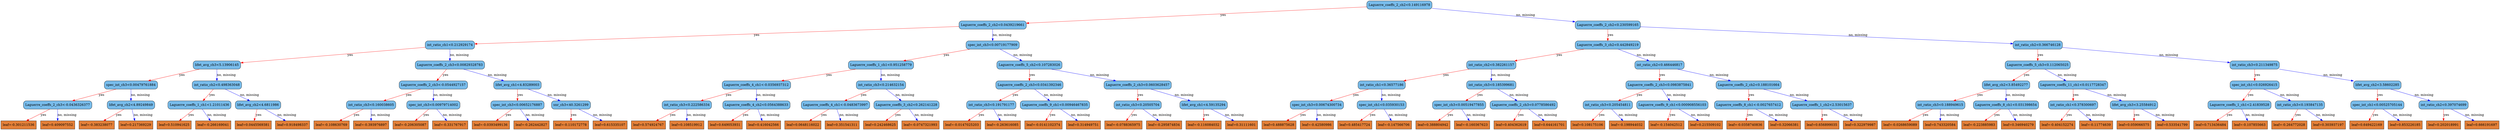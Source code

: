 digraph {
	graph [bb="0,0,8708,567",
		rankdir=TB
	];
	node [label="\N"];
	0	[fillcolor="#78bceb",
		height=0.5,
		label="Laguerre_coeffs_2_ch2<0.149116978",
		pos="4700.1,549",
		shape=box,
		style="filled, rounded",
		width=3.1076];
	1	[fillcolor="#78bceb",
		height=0.5,
		label="Laguerre_coeffs_2_ch2<0.0439219661",
		pos="3207.1,460.5",
		shape=box,
		style="filled, rounded",
		width=3.2014];
	0 -> 1	[color="#FF0000",
		label=yes,
		lp="4097.1,504.75",
		pos="e,3322.7,468.2 4587.9,541.5 4315.5,525.72 3620.8,485.47 3334,468.85"];
	2	[fillcolor="#78bceb",
		height=0.5,
		label="Laguerre_coeffs_2_ch2<0.230599165",
		pos="5459.1,460.5",
		shape=box,
		style="filled, rounded",
		width=3.1076];
	0 -> 2	[color="#0000FF",
		label="no, missing",
		lp="5180,504.75",
		pos="e,5347,474.28 4812.1,535.24 4952.1,519.29 5190.8,492.08 5335.8,475.55"];
	3	[fillcolor="#78bceb",
		height=0.5,
		label="int_ratio_ch1<0.212929174",
		pos="1621.1,372",
		shape=box,
		style="filled, rounded",
		width=2.3264];
	1 -> 3	[color="#FF0000",
		label=yes,
		lp="2566.1,416.25",
		pos="e,1705,377.57 3091.5,453.19 2791.3,436.82 1991.8,393.22 1716.1,378.18"];
	4	[fillcolor="#78bceb",
		height=0.5,
		label="spec_int_ch3<0.00719177909",
		pos="3207.1,372",
		shape=box,
		style="filled, rounded",
		width=2.5035];
	1 -> 4	[color="#0000FF",
		label="no, missing",
		lp="3239,416.25",
		pos="e,3207.1,390.35 3207.1,442.41 3207.1,430.76 3207.1,415.05 3207.1,401.52"];
	5	[fillcolor="#78bceb",
		height=0.5,
		label="Laguerre_coeffs_3_ch2<0.442849219",
		pos="5459.1,372",
		shape=box,
		style="filled, rounded",
		width=3.1076];
	2 -> 5	[color="#FF0000",
		label=yes,
		lp="5468.1,416.25",
		pos="e,5459.1,390.35 5459.1,442.41 5459.1,430.76 5459.1,415.05 5459.1,401.52"];
	6	[fillcolor="#78bceb",
		height=0.5,
		label="int_ratio_ch2<0.366746128",
		pos="7057.1,372",
		shape=box,
		style="filled, rounded",
		width=2.3264];
	2 -> 6	[color="#0000FF",
		label="no, missing",
		lp="6434,416.25",
		pos="e,6973,377.56 5571.5,453.42 5870.7,437.22 6682.9,393.26 6961.7,378.17"];
	7	[fillcolor="#78bceb",
		height=0.5,
		label="lifet_avg_ch3<5.13906145",
		pos="807.12,283.5",
		shape=box,
		style="filled, rounded",
		width=2.2639];
	3 -> 7	[color="#FF0000",
		label=yes,
		lp="1296.1,327.75",
		pos="e,888.9,293.19 1537.1,362.07 1383.8,345.78 1059.8,311.35 900.11,294.38"];
	8	[fillcolor="#78bceb",
		height=0.5,
		label="Laguerre_coeffs_2_ch3<0.00829328783",
		pos="1621.1,283.5",
		shape=box,
		style="filled, rounded",
		width=3.2951];
	3 -> 8	[color="#0000FF",
		label="no, missing",
		lp="1653,327.75",
		pos="e,1621.1,301.85 1621.1,353.91 1621.1,342.26 1621.1,326.55 1621.1,313.02"];
	9	[fillcolor="#78bceb",
		height=0.5,
		label="Laguerre_coeffs_1_ch1<0.951258779",
		pos="2939.1,283.5",
		shape=box,
		style="filled, rounded",
		width=3.1076];
	4 -> 9	[color="#FF0000",
		label=yes,
		lp="3107.1,327.75",
		pos="e,2993,301.87 3153.2,353.6 3110.1,339.67 3049.4,320.09 3003.6,305.32"];
	10	[fillcolor="#78bceb",
		height=0.5,
		label="Laguerre_coeffs_5_ch2<0.107283026",
		pos="3662.1,283.5",
		shape=box,
		style="filled, rounded",
		width=3.1076];
	4 -> 10	[color="#0000FF",
		label="no, missing",
		lp="3508,327.75",
		pos="e,3570.3,301.96 3297.6,353.81 3373.1,339.45 3480.7,319 3559.4,304.03"];
	15	[fillcolor="#78bceb",
		height=0.5,
		label="spec_int_ch3<0.00479761884",
		pos="438.12,195",
		shape=box,
		style="filled, rounded",
		width=2.5035];
	7 -> 15	[color="#FF0000",
		label=yes,
		lp="665.12,239.25",
		pos="e,512.55,213.45 732.9,265.1 672.44,250.93 587.04,230.91 523.71,216.06"];
	16	[fillcolor="#78bceb",
		height=0.5,
		label="int_ratio_ch2<0.498363048",
		pos="807.12,195",
		shape=box,
		style="filled, rounded",
		width=2.3264];
	7 -> 16	[color="#0000FF",
		label="no, missing",
		lp="839,239.25",
		pos="e,807.12,213.35 807.12,265.41 807.12,253.76 807.12,238.05 807.12,224.52"];
	17	[fillcolor="#78bceb",
		height=0.5,
		label="Laguerre_coeffs_2_ch3<-0.0544927157",
		pos="1484.1,195",
		shape=box,
		style="filled, rounded",
		width=3.2639];
	8 -> 17	[color="#FF0000",
		label=yes,
		lp="1574.1,239.25",
		pos="e,1511.5,213.27 1593.7,265.2 1572.9,252.06 1544.1,233.85 1521.2,219.4"];
	18	[fillcolor="#78bceb",
		height=0.5,
		label="lifet_avg_ch1<4.83289003",
		pos="1759.1,195",
		shape=box,
		style="filled, rounded",
		width=2.2639];
	8 -> 18	[color="#0000FF",
		label="no, missing",
		lp="1735,239.25",
		pos="e,1731.6,213.27 1648.7,265.2 1669.8,252 1699,233.68 1722.1,219.21"];
	31	[fillcolor="#78bceb",
		height=0.5,
		label="Laguerre_coeffs_2_ch3<-0.0436326377",
		pos="196.12,106.5",
		shape=box,
		style="filled, rounded",
		width=3.2639];
	15 -> 31	[color="#FF0000",
		label=yes,
		lp="348.12,150.75",
		pos="e,244.73,124.87 389.44,176.6 350.8,162.79 296.61,143.42 255.44,128.7"];
	32	[fillcolor="#78bceb",
		height=0.5,
		label="lifet_avg_ch2<4.89249849",
		pos="438.12,106.5",
		shape=box,
		style="filled, rounded",
		width=2.2639];
	15 -> 32	[color="#0000FF",
		label="no, missing",
		lp="470,150.75",
		pos="e,438.12,124.85 438.12,176.91 438.12,165.26 438.12,149.55 438.12,136.02"];
	33	[fillcolor="#78bceb",
		height=0.5,
		label="Laguerre_coeffs_1_ch1<1.21011436",
		pos="705.12,106.5",
		shape=box,
		style="filled, rounded",
		width=3.0139];
	16 -> 33	[color="#FF0000",
		label=yes,
		lp="775.12,150.75",
		pos="e,725.58,124.85 786.97,176.91 771.84,164.08 750.91,146.33 734.01,131.99"];
	34	[fillcolor="#78bceb",
		height=0.5,
		label="lifet_avg_ch2<4.6811986",
		pos="910.12,106.5",
		shape=box,
		style="filled, rounded",
		width=2.1701];
	16 -> 34	[color="#0000FF",
		label="no, missing",
		lp="900,150.75",
		pos="e,889.47,124.85 827.47,176.91 842.75,164.08 863.89,146.33 880.96,131.99"];
	63	[fillcolor="#e48038",
		height=0.5,
		label="leaf=-0.301211536",
		pos="60.125,18",
		shape=box,
		style=filled,
		width=1.6701];
	31 -> 63	[color="#FF0000",
		label=yes,
		lp="150.12,62.25",
		pos="e,87.273,36.267 168.93,88.203 148.27,75.062 119.63,56.846 96.92,42.403"];
	64	[fillcolor="#e48038",
		height=0.5,
		label="leaf=0.409097552",
		pos="196.12,18",
		shape=box,
		style=filled,
		width=1.6076];
	31 -> 64	[color="#0000FF",
		label="no, missing",
		lp="228,62.25",
		pos="e,196.12,36.35 196.12,88.41 196.12,76.758 196.12,61.047 196.12,47.519"];
	65	[fillcolor="#e48038",
		height=0.5,
		label="leaf=-0.383238077",
		pos="332.12,18",
		shape=box,
		style=filled,
		width=1.6701];
	32 -> 65	[color="#FF0000",
		label=yes,
		lp="404.12,62.25",
		pos="e,353.28,36.267 416.93,88.203 401.19,75.356 379.5,57.661 362,43.38"];
	66	[fillcolor="#e48038",
		height=0.5,
		label="leaf=0.217369229",
		pos="468.12,18",
		shape=box,
		style=filled,
		width=1.6076];
	32 -> 66	[color="#0000FF",
		label="no, missing",
		lp="488,62.25",
		pos="e,462.11,36.35 444.05,88.41 448.13,76.64 453.65,60.729 458.38,47.11"];
	67	[fillcolor="#e48038",
		height=0.5,
		label="leaf=0.510941625",
		pos="602.12,18",
		shape=box,
		style=filled,
		width=1.6076];
	33 -> 67	[color="#FF0000",
		label=yes,
		lp="672.12,62.25",
		pos="e,622.78,36.35 684.78,88.41 669.5,75.581 648.36,57.831 631.29,43.493"];
	68	[fillcolor="#e48038",
		height=0.5,
		label="leaf=-0.266169041",
		pos="738.12,18",
		shape=box,
		style=filled,
		width=1.6701];
	33 -> 68	[color="#0000FF",
		label="no, missing",
		lp="757,62.25",
		pos="e,731.51,36.35 711.64,88.41 716.18,76.522 722.33,60.41 727.56,46.702"];
	69	[fillcolor="#e48038",
		height=0.5,
		label="leaf=0.0445569381",
		pos="877.12,18",
		shape=box,
		style=filled,
		width=1.7014];
	34 -> 69	[color="#FF0000",
		label=yes,
		lp="906.12,62.25",
		pos="e,883.74,36.35 903.61,88.41 899.07,76.522 892.92,60.41 887.69,46.702"];
	70	[fillcolor="#e48038",
		height=0.5,
		label="leaf=0.918498337",
		pos="1014.1,18",
		shape=box,
		style=filled,
		width=1.6076];
	34 -> 70	[color="#0000FF",
		label="no, missing",
		lp="1004,62.25",
		pos="e,993.26,36.35 930.67,88.41 946.1,75.581 967.44,57.831 984.68,43.493"];
	35	[fillcolor="#78bceb",
		height=0.5,
		label="int_ratio_ch3<0.160038605",
		pos="1288.1,106.5",
		shape=box,
		style="filled, rounded",
		width=2.3264];
	17 -> 35	[color="#FF0000",
		label=yes,
		lp="1413.1,150.75",
		pos="e,1327.6,124.91 1444.9,176.7 1414.2,163.13 1371.2,144.16 1338,129.51"];
	36	[fillcolor="#78bceb",
		height=0.5,
		label="spec_int_ch3<0.00979714002",
		pos="1484.1,106.5",
		shape=box,
		style="filled, rounded",
		width=2.5035];
	17 -> 36	[color="#0000FF",
		label="no, missing",
		lp="1516,150.75",
		pos="e,1484.1,124.85 1484.1,176.91 1484.1,165.26 1484.1,149.55 1484.1,136.02"];
	37	[fillcolor="#78bceb",
		height=0.5,
		label="spec_int_ch3<0.00652176887",
		pos="1759.1,106.5",
		shape=box,
		style="filled, rounded",
		width=2.5035];
	18 -> 37	[color="#FF0000",
		label=yes,
		lp="1768.1,150.75",
		pos="e,1759.1,124.85 1759.1,176.91 1759.1,165.26 1759.1,149.55 1759.1,136.02"];
	38	[fillcolor="#78bceb",
		height=0.5,
		label="snr_ch3<40.3261299",
		pos="1986.1,106.5",
		shape=box,
		style="filled, rounded",
		width=1.8264];
	18 -> 38	[color="#0000FF",
		label="no, missing",
		lp="1925,150.75",
		pos="e,1940.5,124.87 1804.8,176.6 1840.9,162.85 1891.4,143.58 1930,128.89"];
	71	[fillcolor="#e48038",
		height=0.5,
		label="leaf=-0.108630769",
		pos="1150.1,18",
		shape=box,
		style=filled,
		width=1.6701];
	35 -> 71	[color="#FF0000",
		label=yes,
		lp="1241.1,62.25",
		pos="e,1177.7,36.267 1260.5,88.203 1239.5,75.003 1210.2,56.683 1187.2,42.209"];
	72	[fillcolor="#e48038",
		height=0.5,
		label="leaf=-0.393976897",
		pos="1288.1,18",
		shape=box,
		style=filled,
		width=1.6701];
	35 -> 72	[color="#0000FF",
		label="no, missing",
		lp="1320,62.25",
		pos="e,1288.1,36.35 1288.1,88.41 1288.1,76.758 1288.1,61.047 1288.1,47.519"];
	73	[fillcolor="#e48038",
		height=0.5,
		label="leaf=-0.206305087",
		pos="1426.1,18",
		shape=box,
		style=filled,
		width=1.6701];
	36 -> 73	[color="#FF0000",
		label=yes,
		lp="1470.1,62.25",
		pos="e,1437.8,36.35 1472.7,88.41 1464.5,76.287 1453.5,59.77 1444.2,45.89"];
	74	[fillcolor="#e48038",
		height=0.5,
		label="leaf=-0.331767917",
		pos="1564.1,18",
		shape=box,
		style=filled,
		width=1.6701];
	36 -> 74	[color="#0000FF",
		label="no, missing",
		lp="1564,62.25",
		pos="e,1548.1,36.35 1499.9,88.41 1511.5,75.934 1527.3,58.805 1540.4,44.685"];
	75	[fillcolor="#e48038",
		height=0.5,
		label="leaf=-0.0393499136",
		pos="1706.1,18",
		shape=box,
		style=filled,
		width=1.7639];
	37 -> 75	[color="#FF0000",
		label=yes,
		lp="1747.1,62.25",
		pos="e,1716.8,36.35 1748.7,88.41 1741.2,76.287 1731.1,59.77 1722.6,45.89"];
	76	[fillcolor="#e48038",
		height=0.5,
		label="leaf=-0.262442827",
		pos="1848.1,18",
		shape=box,
		style=filled,
		width=1.6701];
	37 -> 76	[color="#0000FF",
		label="no, missing",
		lp="1844,62.25",
		pos="e,1830.3,36.35 1776.7,88.41 1789.7,75.816 1807.5,58.481 1822.1,44.286"];
	77	[fillcolor="#e48038",
		height=0.5,
		label="leaf=-0.110172778",
		pos="1986.1,18",
		shape=box,
		style=filled,
		width=1.6701];
	38 -> 77	[color="#FF0000",
		label=yes,
		lp="1995.1,62.25",
		pos="e,1986.1,36.35 1986.1,88.41 1986.1,76.758 1986.1,61.047 1986.1,47.519"];
	78	[fillcolor="#e48038",
		height=0.5,
		label="leaf=0.615335107",
		pos="2122.1,18",
		shape=box,
		style=filled,
		width=1.6076];
	38 -> 78	[color="#0000FF",
		label="no, missing",
		lp="2099,62.25",
		pos="e,2095,36.267 2013.3,88.203 2034,75.062 2062.6,56.846 2085.3,42.403"];
	19	[fillcolor="#78bceb",
		height=0.5,
		label="Laguerre_coeffs_4_ch1<-0.0356937312",
		pos="2632.1,195",
		shape=box,
		style="filled, rounded",
		width=3.2639];
	9 -> 19	[color="#FF0000",
		label=yes,
		lp="2822.1,239.25",
		pos="e,2694,213.45 2877.4,265.1 2827.6,251.07 2757.5,231.32 2705,216.53"];
	20	[fillcolor="#78bceb",
		height=0.5,
		label="int_ratio_ch3<0.214632154",
		pos="2939.1,195",
		shape=box,
		style="filled, rounded",
		width=2.3264];
	9 -> 20	[color="#0000FF",
		label="no, missing",
		lp="2971,239.25",
		pos="e,2939.1,213.35 2939.1,265.41 2939.1,253.76 2939.1,238.05 2939.1,224.52"];
	21	[fillcolor="#78bceb",
		height=0.5,
		label="Laguerre_coeffs_2_ch3<0.0341392346",
		pos="3662.1,195",
		shape=box,
		style="filled, rounded",
		width=3.2014];
	10 -> 21	[color="#FF0000",
		label=yes,
		lp="3671.1,239.25",
		pos="e,3662.1,213.35 3662.1,265.41 3662.1,253.76 3662.1,238.05 3662.1,224.52"];
	22	[fillcolor="#78bceb",
		height=0.5,
		label="Laguerre_coeffs_2_ch3<0.0603628457",
		pos="3937.1,195",
		shape=box,
		style="filled, rounded",
		width=3.2014];
	10 -> 22	[color="#0000FF",
		label="no, missing",
		lp="3857,239.25",
		pos="e,3881.9,213.37 3717.4,265.1 3761.7,251.17 3824,231.59 3870.9,216.82"];
	39	[fillcolor="#78bceb",
		height=0.5,
		label="int_ratio_ch3<0.222586334",
		pos="2390.1,106.5",
		shape=box,
		style="filled, rounded",
		width=2.3264];
	19 -> 39	[color="#FF0000",
		label=yes,
		lp="2542.1,150.75",
		pos="e,2438.7,124.87 2583.4,176.6 2544.8,162.79 2490.6,143.42 2449.4,128.7"];
	40	[fillcolor="#78bceb",
		height=0.5,
		label="Laguerre_coeffs_4_ch2<0.0564388633",
		pos="2632.1,106.5",
		shape=box,
		style="filled, rounded",
		width=3.2014];
	19 -> 40	[color="#0000FF",
		label="no, missing",
		lp="2664,150.75",
		pos="e,2632.1,124.85 2632.1,176.91 2632.1,165.26 2632.1,149.55 2632.1,136.02"];
	41	[fillcolor="#78bceb",
		height=0.5,
		label="Laguerre_coeffs_4_ch1<-0.0483673997",
		pos="2891.1,106.5",
		shape=box,
		style="filled, rounded",
		width=3.2639];
	20 -> 41	[color="#FF0000",
		label=yes,
		lp="2929.1,150.75",
		pos="e,2900.8,124.85 2929.6,176.91 2923,164.9 2913.9,148.59 2906.3,134.8"];
	42	[fillcolor="#78bceb",
		height=0.5,
		label="Laguerre_coeffs_3_ch2<0.262141228",
		pos="3138.1,106.5",
		shape=box,
		style="filled, rounded",
		width=3.1076];
	20 -> 42	[color="#0000FF",
		label="no, missing",
		lp="3089,150.75",
		pos="e,3098.1,124.91 2978.9,176.7 3010.3,163.08 3054.2,143.99 3087.9,129.32"];
	79	[fillcolor="#e48038",
		height=0.5,
		label="leaf=0.574924767",
		pos="2256.1,18",
		shape=box,
		style=filled,
		width=1.6076];
	39 -> 79	[color="#FF0000",
		label=yes,
		lp="2345.1,62.25",
		pos="e,2282.9,36.267 2363.3,88.203 2343,75.062 2314.8,56.846 2292.4,42.403"];
	80	[fillcolor="#e48038",
		height=0.5,
		label="leaf=0.108519912",
		pos="2390.1,18",
		shape=box,
		style=filled,
		width=1.6076];
	39 -> 80	[color="#0000FF",
		label="no, missing",
		lp="2422,62.25",
		pos="e,2390.1,36.35 2390.1,88.41 2390.1,76.758 2390.1,61.047 2390.1,47.519"];
	81	[fillcolor="#e48038",
		height=0.5,
		label="leaf=0.649053931",
		pos="2524.1,18",
		shape=box,
		style=filled,
		width=1.6076];
	40 -> 81	[color="#FF0000",
		label=yes,
		lp="2597.1,62.25",
		pos="e,2545.7,36.267 2610.5,88.203 2594.5,75.356 2572.4,57.661 2554.6,43.38"];
	82	[fillcolor="#e48038",
		height=0.5,
		label="leaf=0.416042566",
		pos="2658.1,18",
		shape=box,
		style=filled,
		width=1.6076];
	40 -> 82	[color="#0000FF",
		label="no, missing",
		lp="2680,62.25",
		pos="e,2652.9,36.35 2637.3,88.41 2640.8,76.64 2645.6,60.729 2649.7,47.11"];
	83	[fillcolor="#e48038",
		height=0.5,
		label="leaf=0.0648116022",
		pos="2795.1,18",
		shape=box,
		style=filled,
		width=1.7014];
	41 -> 83	[color="#FF0000",
		label=yes,
		lp="2861.1,62.25",
		pos="e,2814.4,36.35 2872.2,88.41 2858.1,75.698 2838.6,58.157 2822.7,43.889"];
	84	[fillcolor="#e48038",
		height=0.5,
		label="leaf=0.351541311",
		pos="2932.1,18",
		shape=box,
		style=filled,
		width=1.6076];
	41 -> 84	[color="#0000FF",
		label="no, missing",
		lp="2948,62.25",
		pos="e,2923.9,36.35 2899.2,88.41 2904.9,76.522 2912.5,60.41 2919,46.702"];
	85	[fillcolor="#e48038",
		height=0.5,
		label="leaf=0.242468625",
		pos="3066.1,18",
		shape=box,
		style=filled,
		width=1.6076];
	42 -> 85	[color="#FF0000",
		label=yes,
		lp="3118.1,62.25",
		pos="e,3080.6,36.35 3123.9,88.41 3113.6,76.051 3099.5,59.127 3087.8,45.085"];
	86	[fillcolor="#e48038",
		height=0.5,
		label="leaf=-0.0747321993",
		pos="3205.1,18",
		shape=box,
		style=filled,
		width=1.7639];
	42 -> 86	[color="#0000FF",
		label="no, missing",
		lp="3210,62.25",
		pos="e,3191.7,36.35 3151.4,88.41 3160.9,76.051 3174,59.127 3184.9,45.085"];
	43	[fillcolor="#78bceb",
		height=0.5,
		label="int_ratio_ch3<0.191791177",
		pos="3466.1,106.5",
		shape=box,
		style="filled, rounded",
		width=2.3264];
	21 -> 43	[color="#FF0000",
		label=yes,
		lp="3591.1,150.75",
		pos="e,3505.6,124.91 3622.9,176.7 3592.2,163.13 3549.2,144.16 3516,129.51"];
	44	[fillcolor="#78bceb",
		height=0.5,
		label="Laguerre_coeffs_9_ch1<0.00946467835",
		pos="3686.1,106.5",
		shape=box,
		style="filled, rounded",
		width=3.2951];
	21 -> 44	[color="#0000FF",
		label="no, missing",
		lp="3709,150.75",
		pos="e,3681.3,124.85 3666.9,176.91 3670.1,165.14 3674.5,149.23 3678.3,135.61"];
	45	[fillcolor="#78bceb",
		height=0.5,
		label="int_ratio_ch3<0.20505704",
		pos="3937.1,106.5",
		shape=box,
		style="filled, rounded",
		width=2.2326];
	22 -> 45	[color="#FF0000",
		label=yes,
		lp="3946.1,150.75",
		pos="e,3937.1,124.85 3937.1,176.91 3937.1,165.26 3937.1,149.55 3937.1,136.02"];
	46	[fillcolor="#78bceb",
		height=0.5,
		label="lifet_avg_ch1<4.59135294",
		pos="4192.1,106.5",
		shape=box,
		style="filled, rounded",
		width=2.2639];
	22 -> 46	[color="#0000FF",
		label="no, missing",
		lp="4120,150.75",
		pos="e,4140.9,124.87 3988.4,176.6 4029.3,162.73 4086.7,143.25 4130.2,128.51"];
	87	[fillcolor="#e48038",
		height=0.5,
		label="leaf=-0.0147025203",
		pos="3350.1,18",
		shape=box,
		style=filled,
		width=1.7639];
	43 -> 87	[color="#FF0000",
		label=yes,
		lp="3428.1,62.25",
		pos="e,3373.3,36.267 3442.9,88.203 3425.5,75.238 3401.5,57.336 3382.3,42.988"];
	88	[fillcolor="#e48038",
		height=0.5,
		label="leaf=-0.263616085",
		pos="3492.1,18",
		shape=box,
		style=filled,
		width=1.6701];
	43 -> 88	[color="#0000FF",
		label="no, missing",
		lp="3514,62.25",
		pos="e,3486.9,36.35 3471.3,88.41 3474.8,76.64 3479.6,60.729 3483.7,47.11"];
	89	[fillcolor="#e48038",
		height=0.5,
		label="leaf=-0.0141102374",
		pos="3634.1,18",
		shape=box,
		style=filled,
		width=1.7639];
	44 -> 89	[color="#FF0000",
		label=yes,
		lp="3674.1,62.25",
		pos="e,3644.6,36.35 3675.9,88.41 3668.6,76.287 3658.6,59.77 3650.3,45.89"];
	90	[fillcolor="#e48038",
		height=0.5,
		label="leaf=0.314949751",
		pos="3773.1,18",
		shape=box,
		style=filled,
		width=1.6076];
	44 -> 90	[color="#0000FF",
		label="no, missing",
		lp="3770,62.25",
		pos="e,3755.7,36.35 3703.3,88.41 3716,75.816 3733.4,58.481 3747.7,44.286"];
	91	[fillcolor="#e48038",
		height=0.5,
		label="leaf=-0.0788365975",
		pos="3912.1,18",
		shape=box,
		style=filled,
		width=1.7639];
	45 -> 91	[color="#FF0000",
		label=yes,
		lp="3936.1,62.25",
		pos="e,3917.1,36.35 3932.2,88.41 3928.8,76.64 3924.2,60.729 3920.2,47.11"];
	92	[fillcolor="#e48038",
		height=0.5,
		label="leaf=-0.295874834",
		pos="4054.1,18",
		shape=box,
		style=filled,
		width=1.6701];
	45 -> 92	[color="#0000FF",
		label="no, missing",
		lp="4038,62.25",
		pos="e,4030.8,36.267 3960.5,88.203 3978.1,75.238 4002.3,57.336 4021.7,42.988"];
	93	[fillcolor="#e48038",
		height=0.5,
		label="leaf=-0.116084032",
		pos="4192.1,18",
		shape=box,
		style=filled,
		width=1.6701];
	46 -> 93	[color="#FF0000",
		label=yes,
		lp="4201.1,62.25",
		pos="e,4192.1,36.35 4192.1,88.41 4192.1,76.758 4192.1,61.047 4192.1,47.519"];
	94	[fillcolor="#e48038",
		height=0.5,
		label="leaf=0.31111601",
		pos="4325.1,18",
		shape=box,
		style=filled,
		width=1.5139];
	46 -> 94	[color="#0000FF",
		label="no, missing",
		lp="4303,62.25",
		pos="e,4298.6,36.267 4218.7,88.203 4238.9,75.062 4266.9,56.846 4289.1,42.403"];
	11	[fillcolor="#78bceb",
		height=0.5,
		label="int_ratio_ch2<0.382261157",
		pos="5174.1,283.5",
		shape=box,
		style="filled, rounded",
		width=2.3264];
	5 -> 11	[color="#FF0000",
		label=yes,
		lp="5352.1,327.75",
		pos="e,5231.4,301.87 5401.8,353.6 5355.7,339.61 5290.8,319.92 5242.1,305.14"];
	12	[fillcolor="#78bceb",
		height=0.5,
		label="int_ratio_ch2<0.466446817",
		pos="5831.1,283.5",
		shape=box,
		style="filled, rounded",
		width=2.3264];
	5 -> 12	[color="#0000FF",
		label="no, missing",
		lp="5711,327.75",
		pos="e,5756.1,301.95 5534,353.6 5595,339.4 5681.4,319.32 5745.2,304.47"];
	13	[fillcolor="#78bceb",
		height=0.5,
		label="Laguerre_coeffs_5_ch3<0.112065025",
		pos="7057.1,283.5",
		shape=box,
		style="filled, rounded",
		width=3.1076];
	6 -> 13	[color="#FF0000",
		label=yes,
		lp="7066.1,327.75",
		pos="e,7057.1,301.85 7057.1,353.91 7057.1,342.26 7057.1,326.55 7057.1,313.02"];
	14	[fillcolor="#78bceb",
		height=0.5,
		label="int_ratio_ch3<0.211349875",
		pos="7857.1,283.5",
		shape=box,
		style="filled, rounded",
		width=2.3264];
	6 -> 14	[color="#0000FF",
		label="no, missing",
		lp="7561,327.75",
		pos="e,7772.9,293.6 7141.2,361.91 7291.3,345.68 7604.1,311.85 7761.9,294.8"];
	23	[fillcolor="#78bceb",
		height=0.5,
		label="int_ratio_ch1<0.36577186",
		pos="4836.1,195",
		shape=box,
		style="filled, rounded",
		width=2.2326];
	11 -> 23	[color="#FF0000",
		label=yes,
		lp="5045.1,239.25",
		pos="e,4904.3,213.45 5106.1,265.1 5051,250.99 4973.2,231.07 4915.2,216.25"];
	24	[fillcolor="#78bceb",
		height=0.5,
		label="int_ratio_ch3<0.185399681",
		pos="5174.1,195",
		shape=box,
		style="filled, rounded",
		width=2.3264];
	11 -> 24	[color="#0000FF",
		label="no, missing",
		lp="5206,239.25",
		pos="e,5174.1,213.35 5174.1,265.41 5174.1,253.76 5174.1,238.05 5174.1,224.52"];
	25	[fillcolor="#78bceb",
		height=0.5,
		label="Laguerre_coeffs_2_ch3<0.0983875841",
		pos="5831.1,195",
		shape=box,
		style="filled, rounded",
		width=3.2014];
	12 -> 25	[color="#FF0000",
		label=yes,
		lp="5840.1,239.25",
		pos="e,5831.1,213.35 5831.1,265.41 5831.1,253.76 5831.1,238.05 5831.1,224.52"];
	26	[fillcolor="#78bceb",
		height=0.5,
		label="Laguerre_coeffs_2_ch2<0.188101664",
		pos="6093.1,195",
		shape=box,
		style="filled, rounded",
		width=3.1076];
	12 -> 26	[color="#0000FF",
		label="no, missing",
		lp="6018,239.25",
		pos="e,6040.5,213.37 5883.8,265.1 5925.9,251.2 5985.1,231.67 6029.8,216.92"];
	47	[fillcolor="#78bceb",
		height=0.5,
		label="spec_int_ch3<0.00674300734",
		pos="4588.1,106.5",
		shape=box,
		style="filled, rounded",
		width=2.5035];
	23 -> 47	[color="#FF0000",
		label=yes,
		lp="4744.1,150.75",
		pos="e,4637.9,124.87 4786.2,176.6 4746.6,162.76 4690.9,143.34 4648.6,128.61"];
	48	[fillcolor="#78bceb",
		height=0.5,
		label="spec_int_ch1<0.035930153",
		pos="4836.1,106.5",
		shape=box,
		style="filled, rounded",
		width=2.316];
	23 -> 48	[color="#0000FF",
		label="no, missing",
		lp="4868,150.75",
		pos="e,4836.1,124.85 4836.1,176.91 4836.1,165.26 4836.1,149.55 4836.1,136.02"];
	49	[fillcolor="#78bceb",
		height=0.5,
		label="spec_int_ch3<0.00519477855",
		pos="5063.1,106.5",
		shape=box,
		style="filled, rounded",
		width=2.5035];
	24 -> 49	[color="#FF0000",
		label=yes,
		lp="5138.1,150.75",
		pos="e,5085.3,124.77 5151.9,176.7 5135.4,163.8 5112.5,146 5094.2,131.68"];
	50	[fillcolor="#78bceb",
		height=0.5,
		label="Laguerre_coeffs_2_ch3<0.0778586492",
		pos="5286.1,106.5",
		shape=box,
		style="filled, rounded",
		width=3.2014];
	24 -> 50	[color="#0000FF",
		label="no, missing",
		lp="5273,150.75",
		pos="e,5263.8,124.77 5196.5,176.7 5213.2,163.8 5236.3,146 5254.8,131.68"];
	95	[fillcolor="#e48038",
		height=0.5,
		label="leaf=0.488875628",
		pos="4455.1,18",
		shape=box,
		style=filled,
		width=1.6076];
	47 -> 95	[color="#FF0000",
		label=yes,
		lp="4543.1,62.25",
		pos="e,4481.7,36.267 4561.5,88.203 4541.3,75.062 4513.3,56.846 4491.1,42.403"];
	96	[fillcolor="#e48038",
		height=0.5,
		label="leaf=-0.42580986",
		pos="4588.1,18",
		shape=box,
		style=filled,
		width=1.5764];
	47 -> 96	[color="#0000FF",
		label="no, missing",
		lp="4620,62.25",
		pos="e,4588.1,36.35 4588.1,88.41 4588.1,76.758 4588.1,61.047 4588.1,47.519"];
	97	[fillcolor="#e48038",
		height=0.5,
		label="leaf=0.485417724",
		pos="4721.1,18",
		shape=box,
		style=filled,
		width=1.6076];
	48 -> 97	[color="#FF0000",
		label=yes,
		lp="4798.1,62.25",
		pos="e,4744.1,36.267 4813.1,88.203 4796,75.297 4772.3,57.498 4753.3,43.183"];
	98	[fillcolor="#e48038",
		height=0.5,
		label="leaf=-0.147566706",
		pos="4857.1,18",
		shape=box,
		style=filled,
		width=1.6701];
	48 -> 98	[color="#0000FF",
		label="no, missing",
		lp="4881,62.25",
		pos="e,4852.9,36.35 4840.3,88.41 4843.1,76.758 4846.9,61.047 4850.2,47.519"];
	99	[fillcolor="#e48038",
		height=0.5,
		label="leaf=0.388804942",
		pos="4993.1,18",
		shape=box,
		style=filled,
		width=1.6076];
	49 -> 99	[color="#FF0000",
		label=yes,
		lp="5044.1,62.25",
		pos="e,5007.2,36.35 5049.3,88.41 5039.3,76.051 5025.6,59.127 5014.2,45.085"];
	100	[fillcolor="#e48038",
		height=0.5,
		label="leaf=-0.160367623",
		pos="5129.1,18",
		shape=box,
		style=filled,
		width=1.6701];
	49 -> 100	[color="#0000FF",
		label="no, missing",
		lp="5134,62.25",
		pos="e,5115.9,36.35 5076.2,88.41 5085.5,76.169 5098.3,59.449 5108.9,45.487"];
	101	[fillcolor="#e48038",
		height=0.5,
		label="leaf=0.404362619",
		pos="5265.1,18",
		shape=box,
		style=filled,
		width=1.6076];
	50 -> 101	[color="#FF0000",
		label=yes,
		lp="5287.1,62.25",
		pos="e,5269.3,36.35 5282,88.41 5279.1,76.758 5275.3,61.047 5272,47.519"];
	102	[fillcolor="#e48038",
		height=0.5,
		label="leaf=0.644161701",
		pos="5399.1,18",
		shape=box,
		style=filled,
		width=1.6076];
	50 -> 102	[color="#0000FF",
		label="no, missing",
		lp="5385,62.25",
		pos="e,5376.6,36.267 5308.7,88.203 5325.6,75.297 5348.8,57.498 5367.5,43.183"];
	51	[fillcolor="#78bceb",
		height=0.5,
		label="int_ratio_ch3<0.205454811",
		pos="5610.1,106.5",
		shape=box,
		style="filled, rounded",
		width=2.3264];
	25 -> 51	[color="#FF0000",
		label=yes,
		lp="5750.1,150.75",
		pos="e,5654.5,124.87 5786.7,176.6 5751.5,162.85 5702.3,143.58 5664.8,128.89"];
	52	[fillcolor="#78bceb",
		height=0.5,
		label="Laguerre_coeffs_9_ch1<0.000908556103",
		pos="5834.1,106.5",
		shape=box,
		style="filled, rounded",
		width=3.3889];
	25 -> 52	[color="#0000FF",
		label="no, missing",
		lp="5865,150.75",
		pos="e,5833.5,124.85 5831.7,176.91 5832.1,165.26 5832.7,149.55 5833.1,136.02"];
	53	[fillcolor="#78bceb",
		height=0.5,
		label="Laguerre_coeffs_8_ch1<-0.0027657412",
		pos="6093.1,106.5",
		shape=box,
		style="filled, rounded",
		width=3.2639];
	26 -> 53	[color="#FF0000",
		label=yes,
		lp="6102.1,150.75",
		pos="e,6093.1,124.85 6093.1,176.91 6093.1,165.26 6093.1,149.55 6093.1,136.02"];
	54	[fillcolor="#78bceb",
		height=0.5,
		label="Laguerre_coeffs_1_ch2<2.53015637",
		pos="6348.1,106.5",
		shape=box,
		style="filled, rounded",
		width=3.0139];
	26 -> 54	[color="#0000FF",
		label="no, missing",
		lp="6276,150.75",
		pos="e,6296.9,124.87 6144.4,176.6 6185.3,162.73 6242.7,143.25 6286.2,128.51"];
	103	[fillcolor="#e48038",
		height=0.5,
		label="leaf=0.108175106",
		pos="5533.1,18",
		shape=box,
		style=filled,
		width=1.6076];
	51 -> 103	[color="#FF0000",
		label=yes,
		lp="5588.1,62.25",
		pos="e,5548.6,36.35 5594.9,88.41 5583.8,75.934 5568.6,58.805 5556,44.685"];
	104	[fillcolor="#e48038",
		height=0.5,
		label="leaf=-0.198944032",
		pos="5669.1,18",
		shape=box,
		style=filled,
		width=1.6701];
	51 -> 104	[color="#0000FF",
		label="no, missing",
		lp="5677,62.25",
		pos="e,5657.3,36.35 5621.8,88.41 5630.1,76.169 5641.5,59.449 5651.1,45.487"];
	105	[fillcolor="#e48038",
		height=0.5,
		label="leaf=-0.154042512",
		pos="5807.1,18",
		shape=box,
		style=filled,
		width=1.6701];
	52 -> 105	[color="#FF0000",
		label=yes,
		lp="5832.1,62.25",
		pos="e,5812.5,36.35 5828.8,88.41 5825.1,76.64 5820.2,60.729 5815.9,47.11"];
	106	[fillcolor="#e48038",
		height=0.5,
		label="leaf=0.215509102",
		pos="5943.1,18",
		shape=box,
		style=filled,
		width=1.6076];
	52 -> 106	[color="#0000FF",
		label="no, missing",
		lp="5931,62.25",
		pos="e,5921.4,36.267 5855.9,88.203 5872.1,75.356 5894.4,57.661 5912.4,43.38"];
	107	[fillcolor="#e48038",
		height=0.5,
		label="leaf=-0.0358740836",
		pos="6082.1,18",
		shape=box,
		style=filled,
		width=1.7639];
	53 -> 107	[color="#FF0000",
		label=yes,
		lp="6098.1,62.25",
		pos="e,6084.3,36.35 6091,88.41 6089.5,76.758 6087.5,61.047 6085.8,47.519"];
	108	[fillcolor="#e48038",
		height=0.5,
		label="leaf=0.32066381",
		pos="6218.1,18",
		shape=box,
		style=filled,
		width=1.5139];
	53 -> 108	[color="#0000FF",
		label="no, missing",
		lp="6199,62.25",
		pos="e,6193.2,36.267 6118.1,88.203 6136.9,75.179 6163,57.173 6183.7,42.792"];
	109	[fillcolor="#e48038",
		height=0.5,
		label="leaf=0.656899035",
		pos="6348.1,18",
		shape=box,
		style=filled,
		width=1.6076];
	54 -> 109	[color="#FF0000",
		label=yes,
		lp="6357.1,62.25",
		pos="e,6348.1,36.35 6348.1,88.41 6348.1,76.758 6348.1,61.047 6348.1,47.519"];
	110	[fillcolor="#e48038",
		height=0.5,
		label="leaf=0.322979987",
		pos="6482.1,18",
		shape=box,
		style=filled,
		width=1.6076];
	54 -> 110	[color="#0000FF",
		label="no, missing",
		lp="6460,62.25",
		pos="e,6455.4,36.267 6374.9,88.203 6395.3,75.062 6423.5,56.846 6445.9,42.403"];
	27	[fillcolor="#78bceb",
		height=0.5,
		label="lifet_avg_ch2<3.85492277",
		pos="7003.1,195",
		shape=box,
		style="filled, rounded",
		width=2.2639];
	13 -> 27	[color="#FF0000",
		label=yes,
		lp="7044.1,239.25",
		pos="e,7014,213.35 7046.5,265.41 7038.9,253.29 7028.6,236.77 7019.9,222.89"];
	28	[fillcolor="#78bceb",
		height=0.5,
		label="Laguerre_coeffs_11_ch1<0.0117728347",
		pos="7237.1,195",
		shape=box,
		style="filled, rounded",
		width=3.2951];
	13 -> 28	[color="#0000FF",
		label="no, missing",
		lp="7196,239.25",
		pos="e,7200.9,213.41 7093.1,265.2 7121.1,251.75 7160.2,232.99 7190.5,218.39"];
	29	[fillcolor="#78bceb",
		height=0.5,
		label="spec_int_ch1<0.026926415",
		pos="7857.1,195",
		shape=box,
		style="filled, rounded",
		width=2.316];
	14 -> 29	[color="#FF0000",
		label=yes,
		lp="7866.1,239.25",
		pos="e,7857.1,213.35 7857.1,265.41 7857.1,253.76 7857.1,238.05 7857.1,224.52"];
	30	[fillcolor="#78bceb",
		height=0.5,
		label="lifet_avg_ch2<3.58602285",
		pos="8286.1,195",
		shape=box,
		style="filled, rounded",
		width=2.2639];
	14 -> 30	[color="#0000FF",
		label="no, missing",
		lp="8142,239.25",
		pos="e,8204.3,212.51 7941.4,265.51 8013.9,250.88 8118.5,229.8 8193.4,214.69"];
	55	[fillcolor="#78bceb",
		height=0.5,
		label="int_ratio_ch3<0.188949615",
		pos="6760.1,106.5",
		shape=box,
		style="filled, rounded",
		width=2.3264];
	27 -> 55	[color="#FF0000",
		label=yes,
		lp="6913.1,150.75",
		pos="e,6808.9,124.87 6954.2,176.6 6915.4,162.79 6861,143.42 6819.7,128.7"];
	56	[fillcolor="#78bceb",
		height=0.5,
		label="Laguerre_coeffs_8_ch1<0.031398654",
		pos="7003.1,106.5",
		shape=box,
		style="filled, rounded",
		width=3.1076];
	27 -> 56	[color="#0000FF",
		label="no, missing",
		lp="7035,150.75",
		pos="e,7003.1,124.85 7003.1,176.91 7003.1,165.26 7003.1,149.55 7003.1,136.02"];
	57	[fillcolor="#78bceb",
		height=0.5,
		label="int_ratio_ch1<0.378300697",
		pos="7237.1,106.5",
		shape=box,
		style="filled, rounded",
		width=2.3264];
	28 -> 57	[color="#FF0000",
		label=yes,
		lp="7246.1,150.75",
		pos="e,7237.1,124.85 7237.1,176.91 7237.1,165.26 7237.1,149.55 7237.1,136.02"];
	58	[fillcolor="#78bceb",
		height=0.5,
		label="lifet_avg_ch3<3.25584912",
		pos="7436.1,106.5",
		shape=box,
		style="filled, rounded",
		width=2.2639];
	28 -> 58	[color="#0000FF",
		label="no, missing",
		lp="7387,150.75",
		pos="e,7396.1,124.91 7276.9,176.7 7308.3,163.08 7352.2,143.99 7385.9,129.32"];
	111	[fillcolor="#e48038",
		height=0.5,
		label="leaf=-0.0268659089",
		pos="6621.1,18",
		shape=box,
		style=filled,
		width=1.7639];
	55 -> 111	[color="#FF0000",
		label=yes,
		lp="6712.1,62.25",
		pos="e,6648.9,36.267 6732.3,88.203 6711.1,75.003 6681.7,56.683 6658.4,42.209"];
	112	[fillcolor="#e48038",
		height=0.5,
		label="leaf=0.743320584",
		pos="6760.1,18",
		shape=box,
		style=filled,
		width=1.6076];
	55 -> 112	[color="#0000FF",
		label="no, missing",
		lp="6792,62.25",
		pos="e,6760.1,36.35 6760.1,88.41 6760.1,76.758 6760.1,61.047 6760.1,47.519"];
	113	[fillcolor="#e48038",
		height=0.5,
		label="leaf=-0.223885983",
		pos="6896.1,18",
		shape=box,
		style=filled,
		width=1.6701];
	56 -> 113	[color="#FF0000",
		label=yes,
		lp="6969.1,62.25",
		pos="e,6917.5,36.267 6981.7,88.203 6965.8,75.356 6943.9,57.661 6926.3,43.38"];
	114	[fillcolor="#e48038",
		height=0.5,
		label="leaf=0.346940279",
		pos="7032.1,18",
		shape=box,
		style=filled,
		width=1.6076];
	56 -> 114	[color="#0000FF",
		label="no, missing",
		lp="7053,62.25",
		pos="e,7026.3,36.35 7008.9,88.41 7012.8,76.64 7018.1,60.729 7022.7,47.11"];
	115	[fillcolor="#e48038",
		height=0.5,
		label="leaf=-0.404152274",
		pos="7168.1,18",
		shape=box,
		style=filled,
		width=1.6701];
	57 -> 115	[color="#FF0000",
		label=yes,
		lp="7218.1,62.25",
		pos="e,7182,36.35 7223.5,88.41 7213.6,76.051 7200.1,59.127 7188.9,45.085"];
	116	[fillcolor="#e48038",
		height=0.5,
		label="leaf=-0.11774639",
		pos="7303.1,18",
		shape=box,
		style=filled,
		width=1.5764];
	57 -> 116	[color="#0000FF",
		label="no, missing",
		lp="7308,62.25",
		pos="e,7289.9,36.35 7250.2,88.41 7259.5,76.169 7272.3,59.449 7282.9,45.487"];
	117	[fillcolor="#e48038",
		height=0.5,
		label="leaf=0.059066575",
		pos="7436.1,18",
		shape=box,
		style=filled,
		width=1.6076];
	58 -> 117	[color="#FF0000",
		label=yes,
		lp="7445.1,62.25",
		pos="e,7436.1,36.35 7436.1,88.41 7436.1,76.758 7436.1,61.047 7436.1,47.519"];
	118	[fillcolor="#e48038",
		height=0.5,
		label="leaf=0.533541799",
		pos="7570.1,18",
		shape=box,
		style=filled,
		width=1.6076];
	58 -> 118	[color="#0000FF",
		label="no, missing",
		lp="7548,62.25",
		pos="e,7543.4,36.267 7462.9,88.203 7483.3,75.062 7511.5,56.846 7533.9,42.403"];
	59	[fillcolor="#78bceb",
		height=0.5,
		label="Laguerre_coeffs_1_ch1<2.41839528",
		pos="7804.1,106.5",
		shape=box,
		style="filled, rounded",
		width=3.0139];
	29 -> 59	[color="#FF0000",
		label=yes,
		lp="7845.1,150.75",
		pos="e,7814.8,124.85 7846.7,176.91 7839.2,164.79 7829.1,148.27 7820.6,134.39"];
	60	[fillcolor="#78bceb",
		height=0.5,
		label="int_ratio_ch3<0.193847135",
		pos="8014.1,106.5",
		shape=box,
		style="filled, rounded",
		width=2.3264];
	29 -> 60	[color="#0000FF",
		label="no, missing",
		lp="7982,150.75",
		pos="e,7982.5,124.91 7888.5,176.7 7912.6,163.43 7946.1,144.98 7972.4,130.46"];
	61	[fillcolor="#78bceb",
		height=0.5,
		label="spec_int_ch1<0.00525705144",
		pos="8286.1,106.5",
		shape=box,
		style="filled, rounded",
		width=2.5035];
	30 -> 61	[color="#FF0000",
		label=yes,
		lp="8295.1,150.75",
		pos="e,8286.1,124.85 8286.1,176.91 8286.1,165.26 8286.1,149.55 8286.1,136.02"];
	62	[fillcolor="#78bceb",
		height=0.5,
		label="int_ratio_ch2<0.397074699",
		pos="8516.1,106.5",
		shape=box,
		style="filled, rounded",
		width=2.3264];
	30 -> 62	[color="#0000FF",
		label="no, missing",
		lp="8454,150.75",
		pos="e,8469.9,124.87 8332.4,176.6 8369,162.85 8420.2,143.58 8459.3,128.89"];
	119	[fillcolor="#e48038",
		height=0.5,
		label="leaf=0.713436484",
		pos="7704.1,18",
		shape=box,
		style=filled,
		width=1.6076];
	59 -> 119	[color="#FF0000",
		label=yes,
		lp="7772.1,62.25",
		pos="e,7724.2,36.35 7784.4,88.41 7769.5,75.581 7749,57.831 7732.4,43.493"];
	120	[fillcolor="#e48038",
		height=0.5,
		label="leaf=-0.107855663",
		pos="7840.1,18",
		shape=box,
		style=filled,
		width=1.6701];
	59 -> 120	[color="#0000FF",
		label="no, missing",
		lp="7858,62.25",
		pos="e,7832.9,36.35 7811.2,88.41 7816.2,76.522 7822.9,60.41 7828.6,46.702"];
	121	[fillcolor="#e48038",
		height=0.5,
		label="leaf=-0.264772028",
		pos="7978.1,18",
		shape=box,
		style=filled,
		width=1.6701];
	60 -> 121	[color="#FF0000",
		label=yes,
		lp="8009.1,62.25",
		pos="e,7985.3,36.35 8007,88.41 8002.1,76.522 7995.4,60.41 7989.7,46.702"];
	122	[fillcolor="#e48038",
		height=0.5,
		label="leaf=0.303937197",
		pos="8114.1,18",
		shape=box,
		style=filled,
		width=1.6076];
	60 -> 122	[color="#0000FF",
		label="no, missing",
		lp="8105,62.25",
		pos="e,8094.1,36.35 8033.9,88.41 8048.7,75.581 8069.2,57.831 8085.8,43.493"];
	123	[fillcolor="#e48038",
		height=0.5,
		label="leaf=0.649422169",
		pos="8248.1,18",
		shape=box,
		style=filled,
		width=1.6076];
	61 -> 123	[color="#FF0000",
		label=yes,
		lp="8280.1,62.25",
		pos="e,8255.7,36.35 8278.6,88.41 8273.4,76.522 8266.3,60.41 8260.3,46.702"];
	124	[fillcolor="#e48038",
		height=0.5,
		label="leaf=0.853226185",
		pos="8382.1,18",
		shape=box,
		style=filled,
		width=1.6076];
	61 -> 124	[color="#0000FF",
		label="no, missing",
		lp="8375,62.25",
		pos="e,8362.9,36.35 8305.1,88.41 8319.2,75.698 8338.7,58.157 8354.5,43.889"];
	125	[fillcolor="#e48038",
		height=0.5,
		label="leaf=0.202018991",
		pos="8516.1,18",
		shape=box,
		style=filled,
		width=1.6076];
	62 -> 125	[color="#FF0000",
		label=yes,
		lp="8525.1,62.25",
		pos="e,8516.1,36.35 8516.1,88.41 8516.1,76.758 8516.1,61.047 8516.1,47.519"];
	126	[fillcolor="#e48038",
		height=0.5,
		label="leaf=0.666191697",
		pos="8650.1,18",
		shape=box,
		style=filled,
		width=1.6076];
	62 -> 126	[color="#0000FF",
		label="no, missing",
		lp="8628,62.25",
		pos="e,8623.4,36.267 8542.9,88.203 8563.3,75.062 8591.5,56.846 8613.9,42.403"];
}
